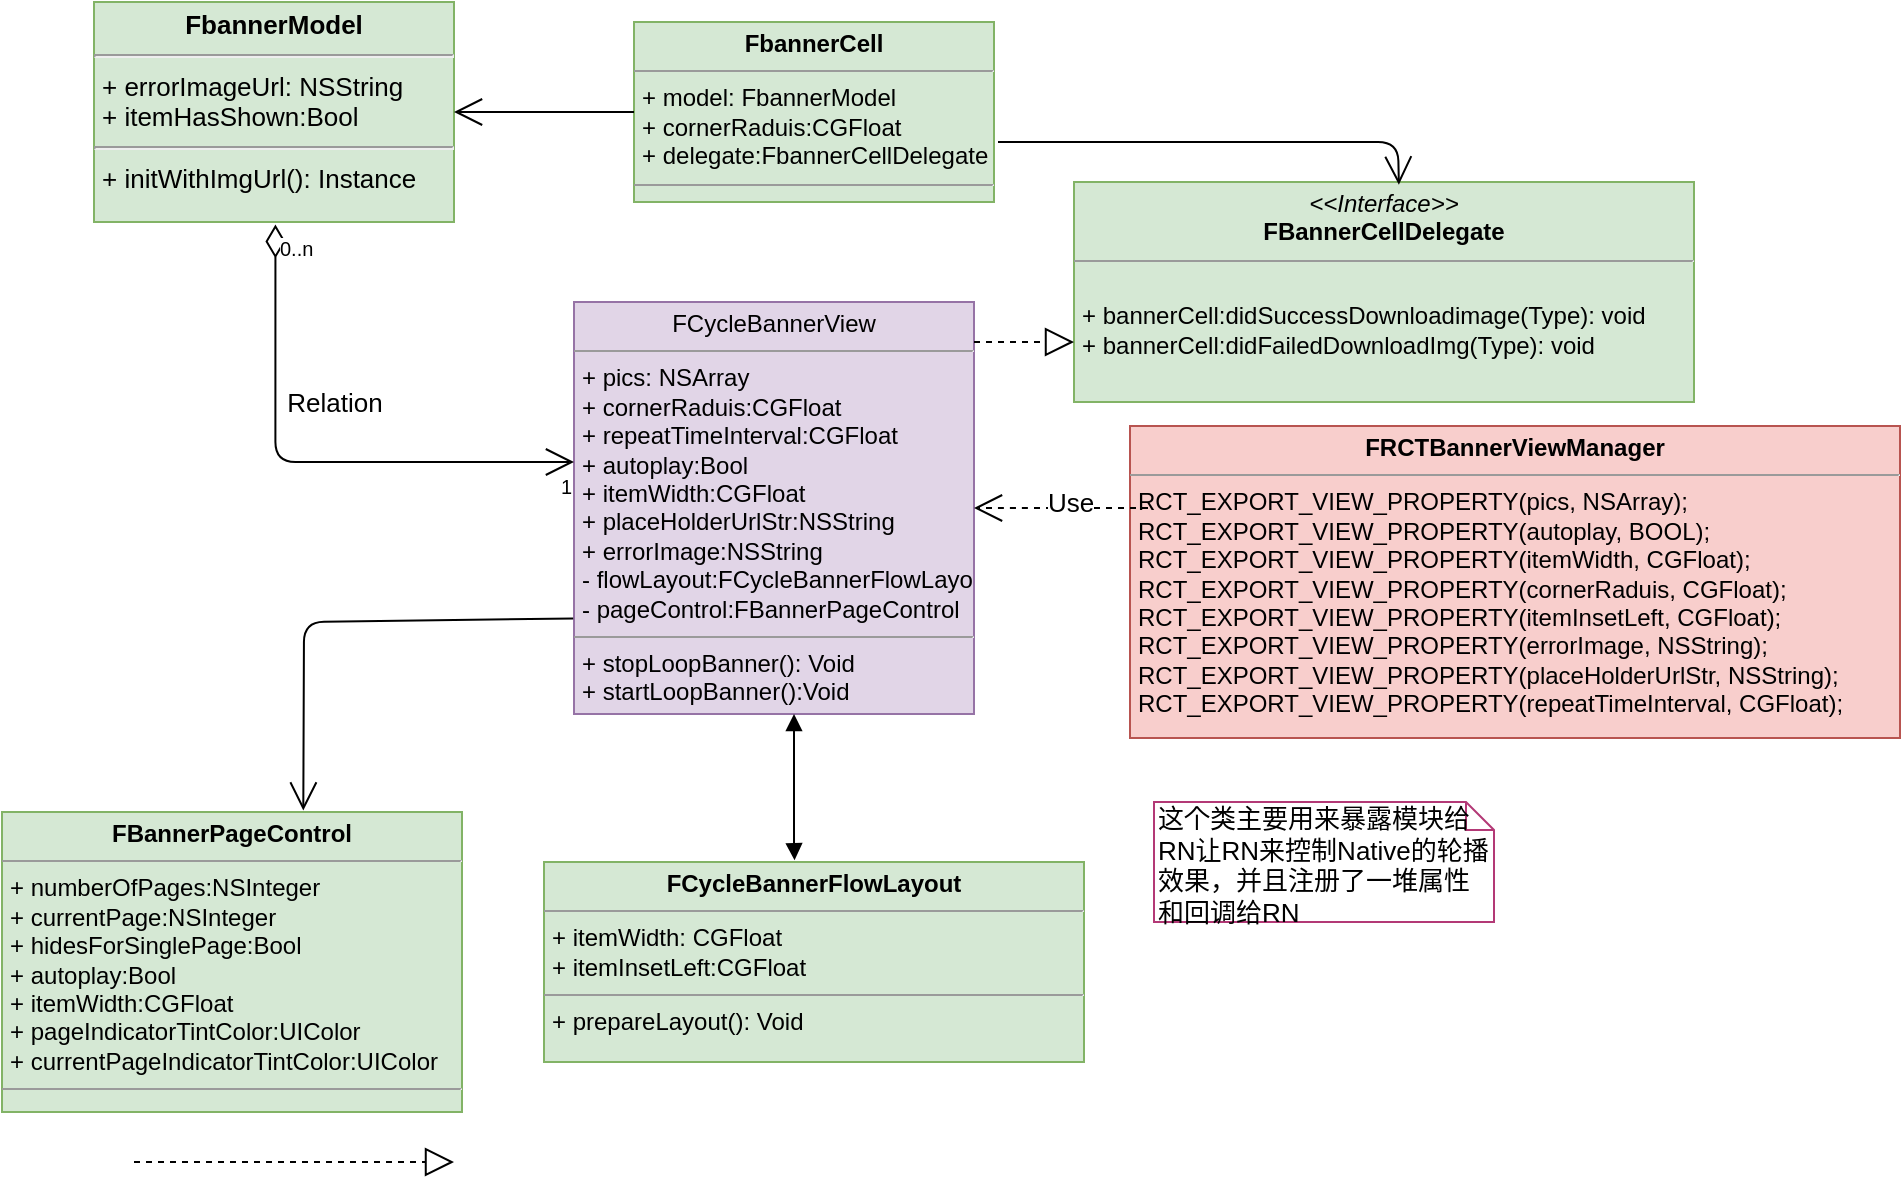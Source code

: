<mxfile version="12.2.9" type="github" pages="1"><diagram id="GRFdsg0Z2C6vdWQ4V-tI" name="Page-1"><mxGraphModel dx="1642" dy="510" grid="1" gridSize="10" guides="1" tooltips="1" connect="0" arrows="0" fold="1" page="1" pageScale="1" pageWidth="827" pageHeight="1169" math="0" shadow="0"><root><mxCell id="0"/><mxCell id="1" parent="0"/><mxCell id="ZlRaPjIdvIuwUe1KKNPV-1" value="&lt;p style=&quot;margin: 0px ; margin-top: 4px ; text-align: center&quot;&gt;FCycleBannerView&lt;/p&gt;&lt;hr size=&quot;1&quot;&gt;&lt;p style=&quot;margin: 0px ; margin-left: 4px&quot;&gt;+ pics: NSArray&lt;/p&gt;&lt;p style=&quot;margin: 0px ; margin-left: 4px&quot;&gt;&lt;span&gt;+ cornerRaduis:CGFloat&lt;/span&gt;&lt;br&gt;&lt;/p&gt;&lt;p style=&quot;margin: 0px ; margin-left: 4px&quot;&gt;+ repeatTimeInterval:CGFloat&lt;br&gt;&lt;/p&gt;&lt;p style=&quot;margin: 0px ; margin-left: 4px&quot;&gt;+ autoplay:Bool&lt;/p&gt;&lt;p style=&quot;margin: 0px ; margin-left: 4px&quot;&gt;+ itemWidth:CGFloat&lt;/p&gt;&lt;p style=&quot;margin: 0px ; margin-left: 4px&quot;&gt;+ placeHolderUrlStr:NSString&lt;/p&gt;&lt;p style=&quot;margin: 0px ; margin-left: 4px&quot;&gt;+ errorImage:NSString&lt;/p&gt;&lt;p style=&quot;margin: 0px ; margin-left: 4px&quot;&gt;-&amp;nbsp;flowLayout:FCycleBannerFlowLayout&lt;/p&gt;&lt;p style=&quot;margin: 0px ; margin-left: 4px&quot;&gt;-&amp;nbsp;pageControl:FBannerPageControl&lt;/p&gt;&lt;hr size=&quot;1&quot;&gt;&lt;p style=&quot;margin: 0px ; margin-left: 4px&quot;&gt;+ stopLoopBanner(): Void&lt;/p&gt;&lt;p style=&quot;margin: 0px ; margin-left: 4px&quot;&gt;+ startLoopBanner():Void&lt;/p&gt;" style="verticalAlign=top;align=left;overflow=fill;fontSize=12;fontFamily=Helvetica;html=1;fillColor=#e1d5e7;strokeColor=#9673a6;flipV=0;flipH=0;direction=south;" vertex="1" parent="1"><mxGeometry x="100" y="300" width="200" height="206" as="geometry"/></mxCell><mxCell id="ZlRaPjIdvIuwUe1KKNPV-20" value="&lt;p style=&quot;margin: 0px ; margin-top: 4px ; text-align: center&quot;&gt;&lt;span style=&quot;text-align: left&quot;&gt;&lt;b&gt;FCycleBannerFlowLayout&lt;/b&gt;&lt;/span&gt;&lt;br&gt;&lt;/p&gt;&lt;hr size=&quot;1&quot;&gt;&lt;p style=&quot;margin: 0px ; margin-left: 4px&quot;&gt;+ itemWidth: CGFloat&lt;/p&gt;&lt;p style=&quot;margin: 0px ; margin-left: 4px&quot;&gt;+&amp;nbsp;itemInsetLeft:CGFloat&lt;/p&gt;&lt;hr size=&quot;1&quot;&gt;&lt;p style=&quot;margin: 0px ; margin-left: 4px&quot;&gt;+ prepareLayout(): Void&lt;/p&gt;" style="verticalAlign=top;align=left;overflow=fill;fontSize=12;fontFamily=Helvetica;html=1;fillColor=#d5e8d4;strokeColor=#82b366;" vertex="1" parent="1"><mxGeometry x="85" y="580" width="270" height="100" as="geometry"/></mxCell><mxCell id="ZlRaPjIdvIuwUe1KKNPV-22" value="&lt;p style=&quot;margin: 0px ; margin-top: 4px ; text-align: center&quot;&gt;&lt;b&gt;FBannerPageControl&lt;/b&gt;&lt;/p&gt;&lt;hr size=&quot;1&quot;&gt;&lt;p style=&quot;margin: 0px ; margin-left: 4px&quot;&gt;+ numberOfPages:NSInteger&lt;/p&gt;&lt;p style=&quot;margin: 0px ; margin-left: 4px&quot;&gt;&lt;span&gt;+ currentPage:NSInteger&lt;/span&gt;&lt;/p&gt;&lt;p style=&quot;margin: 0px ; margin-left: 4px&quot;&gt;+ hidesForSinglePage:Bool&lt;br&gt;&lt;/p&gt;&lt;p style=&quot;margin: 0px ; margin-left: 4px&quot;&gt;+ autoplay:Bool&lt;/p&gt;&lt;p style=&quot;margin: 0px ; margin-left: 4px&quot;&gt;+ itemWidth:CGFloat&lt;/p&gt;&lt;p style=&quot;margin: 0px ; margin-left: 4px&quot;&gt;+ pageIndicatorTintColor:UIColor&lt;/p&gt;&lt;p style=&quot;margin: 0px ; margin-left: 4px&quot;&gt;+ currentPageIndicatorTintColor:UIColor&lt;/p&gt;&lt;hr size=&quot;1&quot;&gt;&lt;p style=&quot;margin: 0px ; margin-left: 4px&quot;&gt;&lt;br&gt;&lt;/p&gt;" style="verticalAlign=top;align=left;overflow=fill;fontSize=12;fontFamily=Helvetica;html=1;fillColor=#d5e8d4;strokeColor=#82b366;flipV=0;flipH=0;" vertex="1" parent="1"><mxGeometry x="-186" y="555" width="230" height="150" as="geometry"/></mxCell><mxCell id="ZlRaPjIdvIuwUe1KKNPV-30" value="&lt;p style=&quot;margin: 4px 0px 0px; text-align: center; font-size: 13px;&quot;&gt;&lt;b style=&quot;font-size: 13px;&quot;&gt;FbannerModel&lt;/b&gt;&lt;/p&gt;&lt;hr style=&quot;font-size: 13px;&quot;&gt;&lt;p style=&quot;margin: 0px 0px 0px 4px; font-size: 13px;&quot;&gt;+ errorImageUrl: NSString&lt;/p&gt;&lt;p style=&quot;margin: 0px 0px 0px 4px; font-size: 13px;&quot;&gt;+&amp;nbsp;itemHasShown:Bool&lt;/p&gt;&lt;hr style=&quot;font-size: 13px;&quot;&gt;&lt;p style=&quot;margin: 0px 0px 0px 4px; font-size: 13px;&quot;&gt;+ initWithImgUrl(): Instance&lt;/p&gt;" style="verticalAlign=top;align=left;overflow=fill;fontSize=13;fontFamily=Helvetica;html=1;fillColor=#d5e8d4;strokeColor=#82b366;" vertex="1" parent="1"><mxGeometry x="-140" y="150" width="180" height="110" as="geometry"/></mxCell><mxCell id="ZlRaPjIdvIuwUe1KKNPV-47" value="&lt;p style=&quot;margin: 0px ; margin-top: 4px ; text-align: center&quot;&gt;&lt;b&gt;FbannerCell&lt;/b&gt;&lt;/p&gt;&lt;hr size=&quot;1&quot;&gt;&lt;p style=&quot;margin: 0px ; margin-left: 4px&quot;&gt;+ model: FbannerModel&lt;/p&gt;&lt;p style=&quot;margin: 0px ; margin-left: 4px&quot;&gt;+ cornerRaduis:CGFloat&lt;/p&gt;&lt;p style=&quot;margin: 0px ; margin-left: 4px&quot;&gt;+ delegate:FbannerCellDelegate&lt;/p&gt;&lt;hr size=&quot;1&quot;&gt;&lt;p style=&quot;margin: 0px ; margin-left: 4px&quot;&gt;&lt;br&gt;&lt;/p&gt;" style="verticalAlign=top;align=left;overflow=fill;fontSize=12;fontFamily=Helvetica;html=1;strokeColor=#82b366;fillColor=#d5e8d4;" vertex="1" parent="1"><mxGeometry x="130" y="160" width="180" height="90" as="geometry"/></mxCell><mxCell id="ZlRaPjIdvIuwUe1KKNPV-52" value="Relation" style="endArrow=open;html=1;endSize=12;startArrow=diamondThin;startSize=14;startFill=0;edgeStyle=orthogonalEdgeStyle;fontSize=13;exitX=0.504;exitY=1.011;exitDx=0;exitDy=0;exitPerimeter=0;" edge="1" parent="1" source="ZlRaPjIdvIuwUe1KKNPV-30" target="ZlRaPjIdvIuwUe1KKNPV-1"><mxGeometry x="-0.336" y="29" relative="1" as="geometry"><mxPoint x="-30" y="380" as="sourcePoint"/><mxPoint x="130" y="380" as="targetPoint"/><Array as="points"><mxPoint x="-49" y="380"/></Array><mxPoint as="offset"/></mxGeometry></mxCell><mxCell id="ZlRaPjIdvIuwUe1KKNPV-53" value="0..n" style="resizable=0;html=1;align=left;verticalAlign=top;labelBackgroundColor=#ffffff;fontSize=10;" connectable="0" vertex="1" parent="ZlRaPjIdvIuwUe1KKNPV-52"><mxGeometry x="-1" relative="1" as="geometry"/></mxCell><mxCell id="ZlRaPjIdvIuwUe1KKNPV-54" value="1" style="resizable=0;html=1;align=right;verticalAlign=top;labelBackgroundColor=#ffffff;fontSize=10;" connectable="0" vertex="1" parent="ZlRaPjIdvIuwUe1KKNPV-52"><mxGeometry x="1" relative="1" as="geometry"/></mxCell><mxCell id="ZlRaPjIdvIuwUe1KKNPV-57" value="" style="endArrow=block;startArrow=block;endFill=1;startFill=1;html=1;fontSize=13;entryX=0.464;entryY=-0.009;entryDx=0;entryDy=0;entryPerimeter=0;" edge="1" parent="1" target="ZlRaPjIdvIuwUe1KKNPV-20"><mxGeometry width="160" relative="1" as="geometry"><mxPoint x="210" y="506" as="sourcePoint"/><mxPoint x="-20" y="770" as="targetPoint"/><Array as="points"><mxPoint x="210" y="540"/><mxPoint x="210" y="570"/></Array></mxGeometry></mxCell><mxCell id="ZlRaPjIdvIuwUe1KKNPV-58" value="" style="endArrow=open;endFill=1;endSize=12;html=1;fontSize=13;" edge="1" parent="1" source="ZlRaPjIdvIuwUe1KKNPV-47" target="ZlRaPjIdvIuwUe1KKNPV-30"><mxGeometry width="160" relative="1" as="geometry"><mxPoint x="50" y="220" as="sourcePoint"/><mxPoint x="50" y="190" as="targetPoint"/></mxGeometry></mxCell><mxCell id="ZlRaPjIdvIuwUe1KKNPV-59" value="&lt;p style=&quot;margin: 0px ; margin-top: 4px ; text-align: center&quot;&gt;&lt;i&gt;&amp;lt;&amp;lt;Interface&amp;gt;&amp;gt;&lt;/i&gt;&lt;br&gt;&lt;b&gt;FBannerCellDelegate&lt;/b&gt;&lt;br&gt;&lt;/p&gt;&lt;hr size=&quot;1&quot;&gt;&lt;p style=&quot;margin: 0px ; margin-left: 4px&quot;&gt;&lt;br&gt;&lt;/p&gt;&lt;p style=&quot;margin: 0px ; margin-left: 4px&quot;&gt;+ bannerCell:didSuccessDownloadimage(Type): void&lt;br&gt;+ bannerCell:didFailedDownloadImg(Type): void&lt;br&gt;&lt;/p&gt;" style="verticalAlign=top;align=left;overflow=fill;fontSize=12;fontFamily=Helvetica;html=1;strokeColor=#82b366;fillColor=#d5e8d4;" vertex="1" parent="1"><mxGeometry x="350" y="240" width="310" height="110" as="geometry"/></mxCell><mxCell id="ZlRaPjIdvIuwUe1KKNPV-60" value="" style="endArrow=block;dashed=1;endFill=0;endSize=12;html=1;fontSize=13;" edge="1" parent="1"><mxGeometry width="160" relative="1" as="geometry"><mxPoint x="300" y="320" as="sourcePoint"/><mxPoint x="350" y="320" as="targetPoint"/><Array as="points"><mxPoint x="350" y="320"/></Array></mxGeometry></mxCell><mxCell id="ZlRaPjIdvIuwUe1KKNPV-61" value="" style="endArrow=open;endFill=1;endSize=12;html=1;fontSize=13;entryX=0.524;entryY=0.012;entryDx=0;entryDy=0;entryPerimeter=0;" edge="1" parent="1" target="ZlRaPjIdvIuwUe1KKNPV-59"><mxGeometry width="160" relative="1" as="geometry"><mxPoint x="312" y="220" as="sourcePoint"/><mxPoint x="523.38" y="299.83" as="targetPoint"/><Array as="points"><mxPoint x="350" y="220"/><mxPoint x="512" y="220"/></Array></mxGeometry></mxCell><mxCell id="ZlRaPjIdvIuwUe1KKNPV-62" value="&lt;p style=&quot;margin: 0px ; margin-top: 4px ; text-align: center&quot;&gt;&lt;b&gt;FRCTBannerViewManager&lt;/b&gt;&lt;br&gt;&lt;/p&gt;&lt;hr size=&quot;1&quot;&gt;&lt;p style=&quot;margin: 0px ; margin-left: 4px&quot;&gt;&lt;/p&gt;&lt;p style=&quot;margin: 0px ; margin-left: 4px&quot;&gt;RCT_EXPORT_VIEW_PROPERTY(pics, NSArray);&lt;/p&gt;&lt;p style=&quot;margin: 0px ; margin-left: 4px&quot;&gt;RCT_EXPORT_VIEW_PROPERTY(autoplay, BOOL);&lt;/p&gt;&lt;p style=&quot;margin: 0px ; margin-left: 4px&quot;&gt;RCT_EXPORT_VIEW_PROPERTY(itemWidth, CGFloat);&lt;/p&gt;&lt;p style=&quot;margin: 0px ; margin-left: 4px&quot;&gt;RCT_EXPORT_VIEW_PROPERTY(cornerRaduis, CGFloat);&lt;/p&gt;&lt;p style=&quot;margin: 0px ; margin-left: 4px&quot;&gt;RCT_EXPORT_VIEW_PROPERTY(itemInsetLeft, CGFloat);&lt;/p&gt;&lt;p style=&quot;margin: 0px ; margin-left: 4px&quot;&gt;RCT_EXPORT_VIEW_PROPERTY(errorImage, NSString);&lt;/p&gt;&lt;p style=&quot;margin: 0px ; margin-left: 4px&quot;&gt;RCT_EXPORT_VIEW_PROPERTY(placeHolderUrlStr, NSString);&lt;/p&gt;&lt;p style=&quot;margin: 0px ; margin-left: 4px&quot;&gt;RCT_EXPORT_VIEW_PROPERTY(repeatTimeInterval, CGFloat);&lt;/p&gt;" style="verticalAlign=top;align=left;overflow=fill;fontSize=12;fontFamily=Helvetica;html=1;strokeColor=#b85450;fillColor=#f8cecc;" vertex="1" parent="1"><mxGeometry x="378" y="362" width="385" height="156" as="geometry"/></mxCell><object label="这个类主要用来暴露模块给RN让RN来控制Native的轮播效果，并且注册了一堆属性和回调给RN" placeholders="1" hello="这是一个注释" id="ZlRaPjIdvIuwUe1KKNPV-63"><mxCell style="shape=note;whiteSpace=wrap;html=1;size=14;verticalAlign=top;align=left;spacingTop=-6;strokeColor=#B33976;fontSize=13;" vertex="1" parent="1"><mxGeometry x="390" y="550" width="170" height="60" as="geometry"/></mxCell></object><mxCell id="ZlRaPjIdvIuwUe1KKNPV-66" value="Use" style="endArrow=open;endSize=12;dashed=1;html=1;fontSize=13;" edge="1" parent="1" target="ZlRaPjIdvIuwUe1KKNPV-1"><mxGeometry x="-0.103" y="-3" width="160" relative="1" as="geometry"><mxPoint x="387" y="403" as="sourcePoint"/><mxPoint x="300" y="426.769" as="targetPoint"/><Array as="points"><mxPoint x="350" y="403"/><mxPoint x="320" y="403"/></Array><mxPoint as="offset"/></mxGeometry></mxCell><mxCell id="ZlRaPjIdvIuwUe1KKNPV-67" value="" style="endArrow=open;endFill=1;endSize=12;html=1;fontSize=13;exitX=0.768;exitY=1.002;exitDx=0;exitDy=0;exitPerimeter=0;entryX=0.655;entryY=-0.005;entryDx=0;entryDy=0;entryPerimeter=0;" edge="1" parent="1" source="ZlRaPjIdvIuwUe1KKNPV-1" target="ZlRaPjIdvIuwUe1KKNPV-22"><mxGeometry width="160" relative="1" as="geometry"><mxPoint x="90" y="490" as="sourcePoint"/><mxPoint x="140" y="490" as="targetPoint"/><Array as="points"><mxPoint x="-35" y="460"/></Array></mxGeometry></mxCell><mxCell id="ZlRaPjIdvIuwUe1KKNPV-69" value="" style="endArrow=block;dashed=1;endFill=0;endSize=12;html=1;fontSize=13;" edge="1" parent="1"><mxGeometry width="160" relative="1" as="geometry"><mxPoint x="-120" y="730" as="sourcePoint"/><mxPoint x="40" y="730" as="targetPoint"/></mxGeometry></mxCell></root></mxGraphModel></diagram></mxfile>